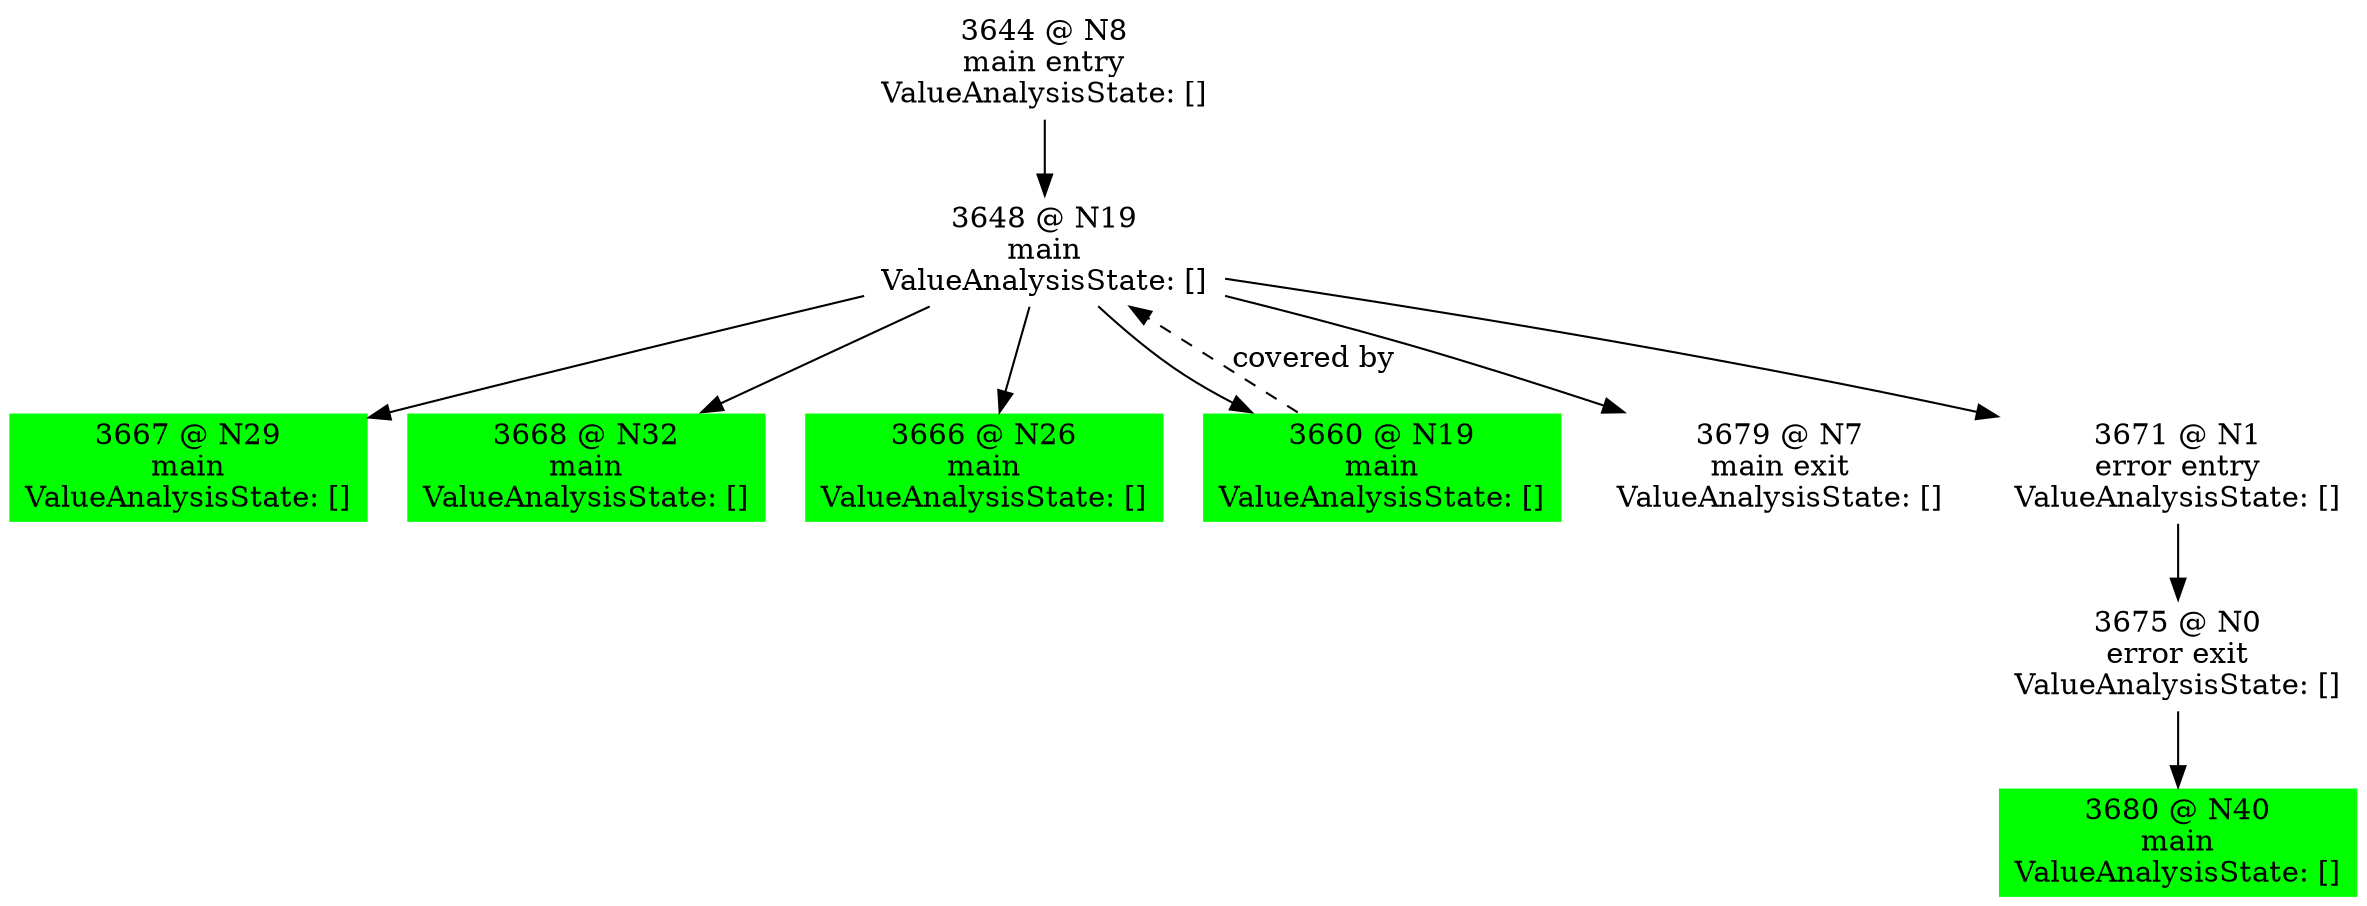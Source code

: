 digraph ARG {
node [style="filled" shape="box" color="white"]
3644 [label="3644 @ N8\nmain entry\nValueAnalysisState: []\n" id="3644"]
3648 [label="3648 @ N19\nmain\nValueAnalysisState: []\n" id="3648"]
3667 [fillcolor="green" label="3667 @ N29\nmain\nValueAnalysisState: []\n" id="3667"]
3668 [fillcolor="green" label="3668 @ N32\nmain\nValueAnalysisState: []\n" id="3668"]
3666 [fillcolor="green" label="3666 @ N26\nmain\nValueAnalysisState: []\n" id="3666"]
3660 [fillcolor="green" label="3660 @ N19\nmain\nValueAnalysisState: []\n" id="3660"]
3679 [label="3679 @ N7\nmain exit\nValueAnalysisState: []\n" id="3679"]
3671 [label="3671 @ N1\nerror entry\nValueAnalysisState: []\n" id="3671"]
3675 [label="3675 @ N0\nerror exit\nValueAnalysisState: []\n" id="3675"]
3680 [fillcolor="green" label="3680 @ N40\nmain\nValueAnalysisState: []\n" id="3680"]
3644 -> 3648 []
3660 -> 3648 [style="dashed" weight="0" label="covered by"]
3648 -> 3671 []
3648 -> 3679 []
3648 -> 3660 []
3648 -> 3666 []
3648 -> 3668 []
3648 -> 3667 []
3671 -> 3675 []
3675 -> 3680 []
}

